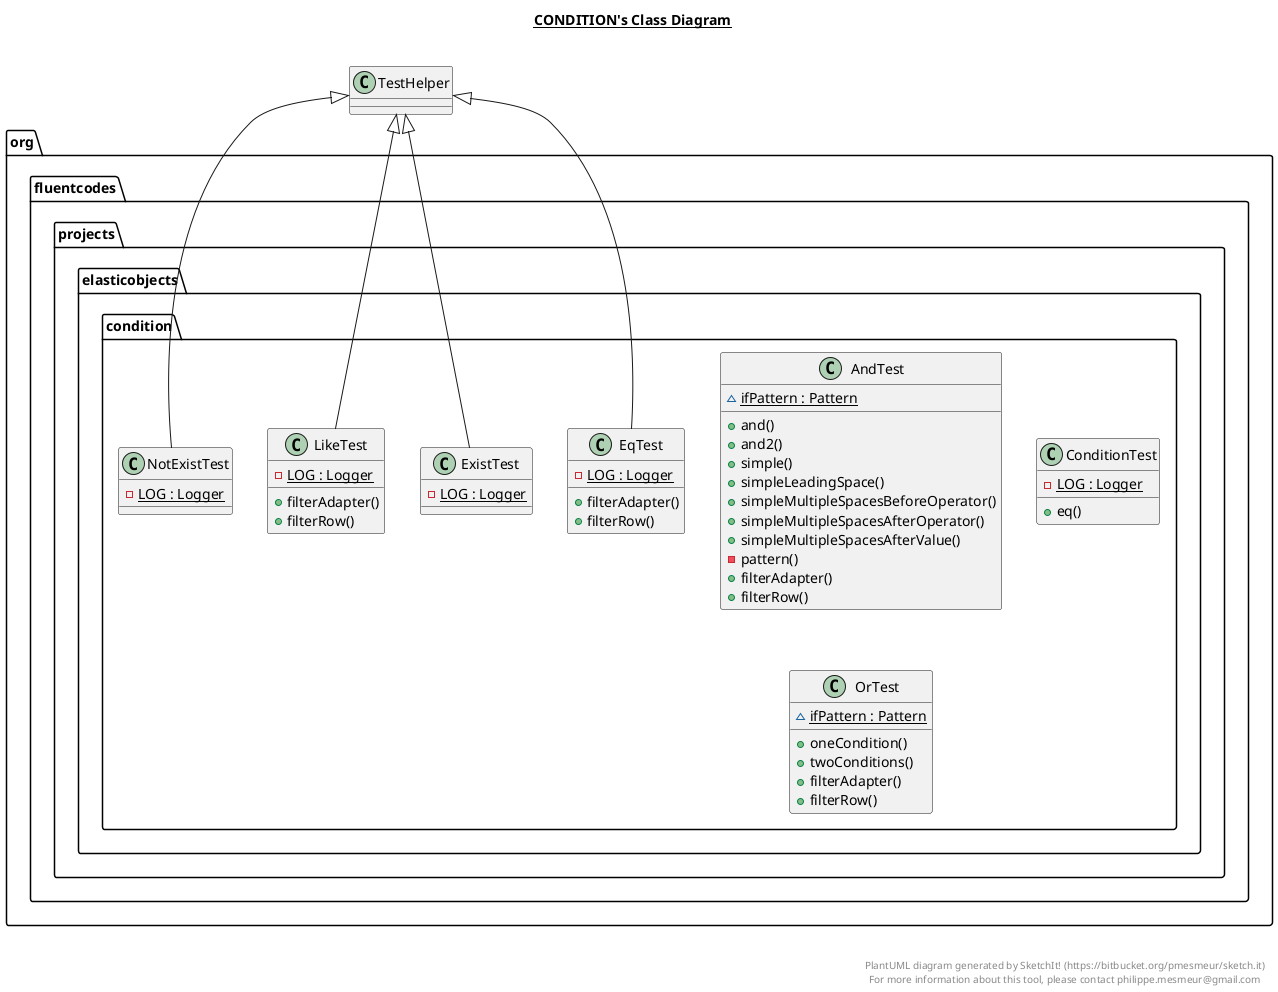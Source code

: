 @startuml

title __CONDITION's Class Diagram__\n

  package org.fluentcodes.projects.elasticobjects {
    package org.fluentcodes.projects.elasticobjects.condition {
      class AndTest {
          {static} ~ ifPattern : Pattern
          + and()
          + and2()
          + simple()
          + simpleLeadingSpace()
          + simpleMultipleSpacesBeforeOperator()
          + simpleMultipleSpacesAfterOperator()
          + simpleMultipleSpacesAfterValue()
          - pattern()
          + filterAdapter()
          + filterRow()
      }
    }
  }
  

  package org.fluentcodes.projects.elasticobjects {
    package org.fluentcodes.projects.elasticobjects.condition {
      class ConditionTest {
          {static} - LOG : Logger
          + eq()
      }
    }
  }
  

  package org.fluentcodes.projects.elasticobjects {
    package org.fluentcodes.projects.elasticobjects.condition {
      class EqTest {
          {static} - LOG : Logger
          + filterAdapter()
          + filterRow()
      }
    }
  }
  

  package org.fluentcodes.projects.elasticobjects {
    package org.fluentcodes.projects.elasticobjects.condition {
      class ExistTest {
          {static} - LOG : Logger
      }
    }
  }
  

  package org.fluentcodes.projects.elasticobjects {
    package org.fluentcodes.projects.elasticobjects.condition {
      class LikeTest {
          {static} - LOG : Logger
          + filterAdapter()
          + filterRow()
      }
    }
  }
  

  package org.fluentcodes.projects.elasticobjects {
    package org.fluentcodes.projects.elasticobjects.condition {
      class NotExistTest {
          {static} - LOG : Logger
      }
    }
  }
  

  package org.fluentcodes.projects.elasticobjects {
    package org.fluentcodes.projects.elasticobjects.condition {
      class OrTest {
          {static} ~ ifPattern : Pattern
          + oneCondition()
          + twoConditions()
          + filterAdapter()
          + filterRow()
      }
    }
  }
  

  EqTest -up-|> TestHelper
  ExistTest -up-|> TestHelper
  LikeTest -up-|> TestHelper
  NotExistTest -up-|> TestHelper


right footer


PlantUML diagram generated by SketchIt! (https://bitbucket.org/pmesmeur/sketch.it)
For more information about this tool, please contact philippe.mesmeur@gmail.com
endfooter

@enduml
